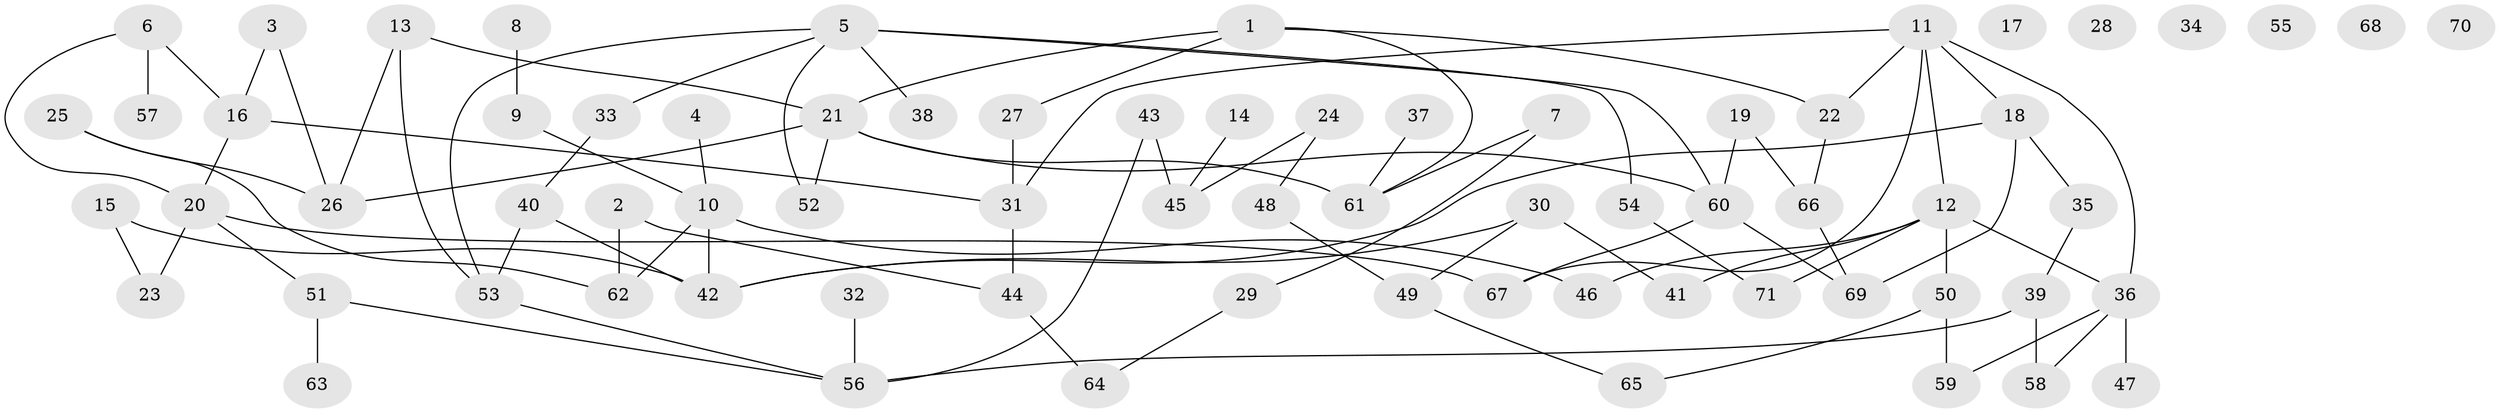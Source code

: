 // Generated by graph-tools (version 1.1) at 2025/49/03/09/25 03:49:11]
// undirected, 71 vertices, 92 edges
graph export_dot {
graph [start="1"]
  node [color=gray90,style=filled];
  1;
  2;
  3;
  4;
  5;
  6;
  7;
  8;
  9;
  10;
  11;
  12;
  13;
  14;
  15;
  16;
  17;
  18;
  19;
  20;
  21;
  22;
  23;
  24;
  25;
  26;
  27;
  28;
  29;
  30;
  31;
  32;
  33;
  34;
  35;
  36;
  37;
  38;
  39;
  40;
  41;
  42;
  43;
  44;
  45;
  46;
  47;
  48;
  49;
  50;
  51;
  52;
  53;
  54;
  55;
  56;
  57;
  58;
  59;
  60;
  61;
  62;
  63;
  64;
  65;
  66;
  67;
  68;
  69;
  70;
  71;
  1 -- 21;
  1 -- 22;
  1 -- 27;
  1 -- 61;
  2 -- 44;
  2 -- 62;
  3 -- 16;
  3 -- 26;
  4 -- 10;
  5 -- 33;
  5 -- 38;
  5 -- 52;
  5 -- 53;
  5 -- 54;
  5 -- 60;
  6 -- 16;
  6 -- 20;
  6 -- 57;
  7 -- 29;
  7 -- 61;
  8 -- 9;
  9 -- 10;
  10 -- 42;
  10 -- 46;
  10 -- 62;
  11 -- 12;
  11 -- 18;
  11 -- 22;
  11 -- 31;
  11 -- 36;
  11 -- 67;
  12 -- 36;
  12 -- 41;
  12 -- 46;
  12 -- 50;
  12 -- 71;
  13 -- 21;
  13 -- 26;
  13 -- 53;
  14 -- 45;
  15 -- 23;
  15 -- 42;
  16 -- 20;
  16 -- 31;
  18 -- 35;
  18 -- 42;
  18 -- 69;
  19 -- 60;
  19 -- 66;
  20 -- 23;
  20 -- 51;
  20 -- 67;
  21 -- 26;
  21 -- 52;
  21 -- 60;
  21 -- 61;
  22 -- 66;
  24 -- 45;
  24 -- 48;
  25 -- 26;
  25 -- 62;
  27 -- 31;
  29 -- 64;
  30 -- 41;
  30 -- 42;
  30 -- 49;
  31 -- 44;
  32 -- 56;
  33 -- 40;
  35 -- 39;
  36 -- 47;
  36 -- 58;
  36 -- 59;
  37 -- 61;
  39 -- 56;
  39 -- 58;
  40 -- 42;
  40 -- 53;
  43 -- 45;
  43 -- 56;
  44 -- 64;
  48 -- 49;
  49 -- 65;
  50 -- 59;
  50 -- 65;
  51 -- 56;
  51 -- 63;
  53 -- 56;
  54 -- 71;
  60 -- 67;
  60 -- 69;
  66 -- 69;
}
